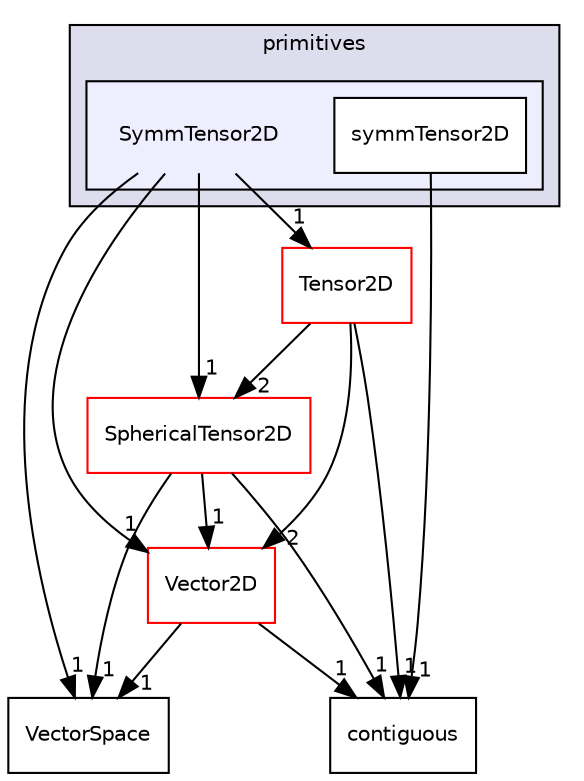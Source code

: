 digraph "src/OpenFOAM/primitives/SymmTensor2D" {
  bgcolor=transparent;
  compound=true
  node [ fontsize="10", fontname="Helvetica"];
  edge [ labelfontsize="10", labelfontname="Helvetica"];
  subgraph clusterdir_3e50f45338116b169052b428016851aa {
    graph [ bgcolor="#ddddee", pencolor="black", label="primitives" fontname="Helvetica", fontsize="10", URL="dir_3e50f45338116b169052b428016851aa.html"]
  subgraph clusterdir_0c2340d1dbdaa835dd760c22e129bc79 {
    graph [ bgcolor="#eeeeff", pencolor="black", label="" URL="dir_0c2340d1dbdaa835dd760c22e129bc79.html"];
    dir_0c2340d1dbdaa835dd760c22e129bc79 [shape=plaintext label="SymmTensor2D"];
    dir_aecb5f8d18056a1060718fa7ca214264 [shape=box label="symmTensor2D" color="black" fillcolor="white" style="filled" URL="dir_aecb5f8d18056a1060718fa7ca214264.html"];
  }
  }
  dir_af3b3c32572abb73a47caea053f82d3c [shape=box label="Tensor2D" color="red" URL="dir_af3b3c32572abb73a47caea053f82d3c.html"];
  dir_03cbbdc57deccee747de3682b626c91e [shape=box label="SphericalTensor2D" color="red" URL="dir_03cbbdc57deccee747de3682b626c91e.html"];
  dir_67e43ffa00fdb90d8ab20f3d61175616 [shape=box label="VectorSpace" URL="dir_67e43ffa00fdb90d8ab20f3d61175616.html"];
  dir_974ac155d7c04ce7d59446545c00b04b [shape=box label="Vector2D" color="red" URL="dir_974ac155d7c04ce7d59446545c00b04b.html"];
  dir_1b29830830533868fb04f0e807b2ad78 [shape=box label="contiguous" URL="dir_1b29830830533868fb04f0e807b2ad78.html"];
  dir_af3b3c32572abb73a47caea053f82d3c->dir_03cbbdc57deccee747de3682b626c91e [headlabel="2", labeldistance=1.5 headhref="dir_002383_002362.html"];
  dir_af3b3c32572abb73a47caea053f82d3c->dir_974ac155d7c04ce7d59446545c00b04b [headlabel="2", labeldistance=1.5 headhref="dir_002383_002394.html"];
  dir_af3b3c32572abb73a47caea053f82d3c->dir_1b29830830533868fb04f0e807b2ad78 [headlabel="1", labeldistance=1.5 headhref="dir_002383_002307.html"];
  dir_03cbbdc57deccee747de3682b626c91e->dir_67e43ffa00fdb90d8ab20f3d61175616 [headlabel="1", labeldistance=1.5 headhref="dir_002362_002396.html"];
  dir_03cbbdc57deccee747de3682b626c91e->dir_974ac155d7c04ce7d59446545c00b04b [headlabel="1", labeldistance=1.5 headhref="dir_002362_002394.html"];
  dir_03cbbdc57deccee747de3682b626c91e->dir_1b29830830533868fb04f0e807b2ad78 [headlabel="1", labeldistance=1.5 headhref="dir_002362_002307.html"];
  dir_974ac155d7c04ce7d59446545c00b04b->dir_67e43ffa00fdb90d8ab20f3d61175616 [headlabel="1", labeldistance=1.5 headhref="dir_002394_002396.html"];
  dir_974ac155d7c04ce7d59446545c00b04b->dir_1b29830830533868fb04f0e807b2ad78 [headlabel="1", labeldistance=1.5 headhref="dir_002394_002307.html"];
  dir_0c2340d1dbdaa835dd760c22e129bc79->dir_af3b3c32572abb73a47caea053f82d3c [headlabel="1", labeldistance=1.5 headhref="dir_002377_002383.html"];
  dir_0c2340d1dbdaa835dd760c22e129bc79->dir_03cbbdc57deccee747de3682b626c91e [headlabel="1", labeldistance=1.5 headhref="dir_002377_002362.html"];
  dir_0c2340d1dbdaa835dd760c22e129bc79->dir_67e43ffa00fdb90d8ab20f3d61175616 [headlabel="1", labeldistance=1.5 headhref="dir_002377_002396.html"];
  dir_0c2340d1dbdaa835dd760c22e129bc79->dir_974ac155d7c04ce7d59446545c00b04b [headlabel="1", labeldistance=1.5 headhref="dir_002377_002394.html"];
  dir_aecb5f8d18056a1060718fa7ca214264->dir_1b29830830533868fb04f0e807b2ad78 [headlabel="1", labeldistance=1.5 headhref="dir_002378_002307.html"];
}
